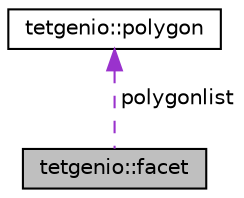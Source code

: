 digraph "tetgenio::facet"
{
  edge [fontname="Helvetica",fontsize="10",labelfontname="Helvetica",labelfontsize="10"];
  node [fontname="Helvetica",fontsize="10",shape=record];
  Node1 [label="tetgenio::facet",height=0.2,width=0.4,color="black", fillcolor="grey75", style="filled", fontcolor="black"];
  Node2 -> Node1 [dir="back",color="darkorchid3",fontsize="10",style="dashed",label=" polygonlist" ,fontname="Helvetica"];
  Node2 [label="tetgenio::polygon",height=0.2,width=0.4,color="black", fillcolor="white", style="filled",URL="$structtetgenio_1_1polygon.html"];
}
